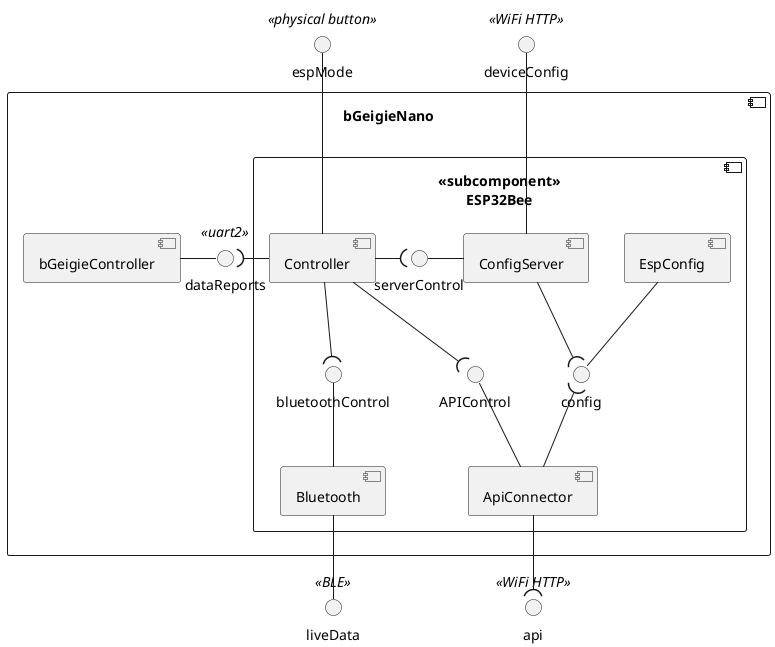 @startuml

interface espMode<<physical button>>
interface deviceConfig<<WiFi HTTP>>
interface liveData<<BLE>>
interface api<<WiFi HTTP>>

component bGeigieNano\n {
    interface dataReports<<uart2>>
    component bGeigieController

    component <<subcomponent>>\nESP32Bee\n {
        interface IBL as "bluetoothControl"
        interface IAP as "APIControl"
        interface serverControl
        component Controller
        component ConfigServer
        component ApiConnector
        component Bluetooth
        component EspConfig

        ''' For ordering '''
        ConfigServer -[hidden]> EspConfig
        ''''''

        Controller -( serverControl
        serverControl - ConfigServer
        dataReports )- Controller
        config )-u- ConfigServer
        config -u- EspConfig
        deviceConfig -d- ConfigServer
        espMode -d- Controller
        IBL )-u- Controller
        IBL -d- Bluetooth
        IAP )-u- Controller
        IAP -d- ApiConnector
        ApiConnector -u-( config

        liveData -u- Bluetooth
        api )-u- ApiConnector
    }

    bGeigieController - dataReports

}

@enduml
